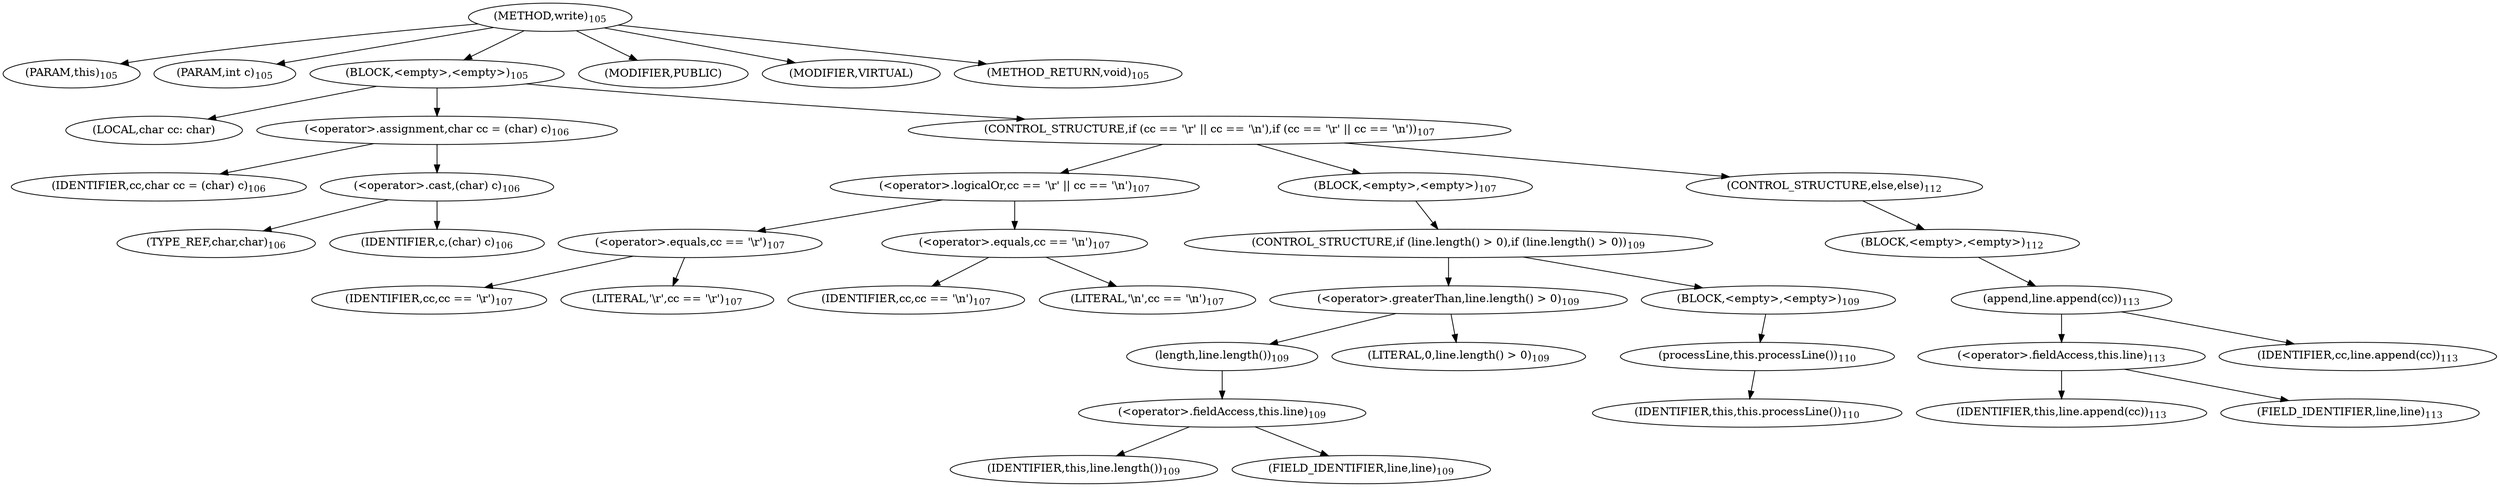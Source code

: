 digraph "write" {  
"62" [label = <(METHOD,write)<SUB>105</SUB>> ]
"7" [label = <(PARAM,this)<SUB>105</SUB>> ]
"63" [label = <(PARAM,int c)<SUB>105</SUB>> ]
"64" [label = <(BLOCK,&lt;empty&gt;,&lt;empty&gt;)<SUB>105</SUB>> ]
"65" [label = <(LOCAL,char cc: char)> ]
"66" [label = <(&lt;operator&gt;.assignment,char cc = (char) c)<SUB>106</SUB>> ]
"67" [label = <(IDENTIFIER,cc,char cc = (char) c)<SUB>106</SUB>> ]
"68" [label = <(&lt;operator&gt;.cast,(char) c)<SUB>106</SUB>> ]
"69" [label = <(TYPE_REF,char,char)<SUB>106</SUB>> ]
"70" [label = <(IDENTIFIER,c,(char) c)<SUB>106</SUB>> ]
"71" [label = <(CONTROL_STRUCTURE,if (cc == '\r' || cc == '\n'),if (cc == '\r' || cc == '\n'))<SUB>107</SUB>> ]
"72" [label = <(&lt;operator&gt;.logicalOr,cc == '\r' || cc == '\n')<SUB>107</SUB>> ]
"73" [label = <(&lt;operator&gt;.equals,cc == '\r')<SUB>107</SUB>> ]
"74" [label = <(IDENTIFIER,cc,cc == '\r')<SUB>107</SUB>> ]
"75" [label = <(LITERAL,'\r',cc == '\r')<SUB>107</SUB>> ]
"76" [label = <(&lt;operator&gt;.equals,cc == '\n')<SUB>107</SUB>> ]
"77" [label = <(IDENTIFIER,cc,cc == '\n')<SUB>107</SUB>> ]
"78" [label = <(LITERAL,'\n',cc == '\n')<SUB>107</SUB>> ]
"79" [label = <(BLOCK,&lt;empty&gt;,&lt;empty&gt;)<SUB>107</SUB>> ]
"80" [label = <(CONTROL_STRUCTURE,if (line.length() &gt; 0),if (line.length() &gt; 0))<SUB>109</SUB>> ]
"81" [label = <(&lt;operator&gt;.greaterThan,line.length() &gt; 0)<SUB>109</SUB>> ]
"82" [label = <(length,line.length())<SUB>109</SUB>> ]
"83" [label = <(&lt;operator&gt;.fieldAccess,this.line)<SUB>109</SUB>> ]
"84" [label = <(IDENTIFIER,this,line.length())<SUB>109</SUB>> ]
"85" [label = <(FIELD_IDENTIFIER,line,line)<SUB>109</SUB>> ]
"86" [label = <(LITERAL,0,line.length() &gt; 0)<SUB>109</SUB>> ]
"87" [label = <(BLOCK,&lt;empty&gt;,&lt;empty&gt;)<SUB>109</SUB>> ]
"88" [label = <(processLine,this.processLine())<SUB>110</SUB>> ]
"6" [label = <(IDENTIFIER,this,this.processLine())<SUB>110</SUB>> ]
"89" [label = <(CONTROL_STRUCTURE,else,else)<SUB>112</SUB>> ]
"90" [label = <(BLOCK,&lt;empty&gt;,&lt;empty&gt;)<SUB>112</SUB>> ]
"91" [label = <(append,line.append(cc))<SUB>113</SUB>> ]
"92" [label = <(&lt;operator&gt;.fieldAccess,this.line)<SUB>113</SUB>> ]
"93" [label = <(IDENTIFIER,this,line.append(cc))<SUB>113</SUB>> ]
"94" [label = <(FIELD_IDENTIFIER,line,line)<SUB>113</SUB>> ]
"95" [label = <(IDENTIFIER,cc,line.append(cc))<SUB>113</SUB>> ]
"96" [label = <(MODIFIER,PUBLIC)> ]
"97" [label = <(MODIFIER,VIRTUAL)> ]
"98" [label = <(METHOD_RETURN,void)<SUB>105</SUB>> ]
  "62" -> "7" 
  "62" -> "63" 
  "62" -> "64" 
  "62" -> "96" 
  "62" -> "97" 
  "62" -> "98" 
  "64" -> "65" 
  "64" -> "66" 
  "64" -> "71" 
  "66" -> "67" 
  "66" -> "68" 
  "68" -> "69" 
  "68" -> "70" 
  "71" -> "72" 
  "71" -> "79" 
  "71" -> "89" 
  "72" -> "73" 
  "72" -> "76" 
  "73" -> "74" 
  "73" -> "75" 
  "76" -> "77" 
  "76" -> "78" 
  "79" -> "80" 
  "80" -> "81" 
  "80" -> "87" 
  "81" -> "82" 
  "81" -> "86" 
  "82" -> "83" 
  "83" -> "84" 
  "83" -> "85" 
  "87" -> "88" 
  "88" -> "6" 
  "89" -> "90" 
  "90" -> "91" 
  "91" -> "92" 
  "91" -> "95" 
  "92" -> "93" 
  "92" -> "94" 
}
